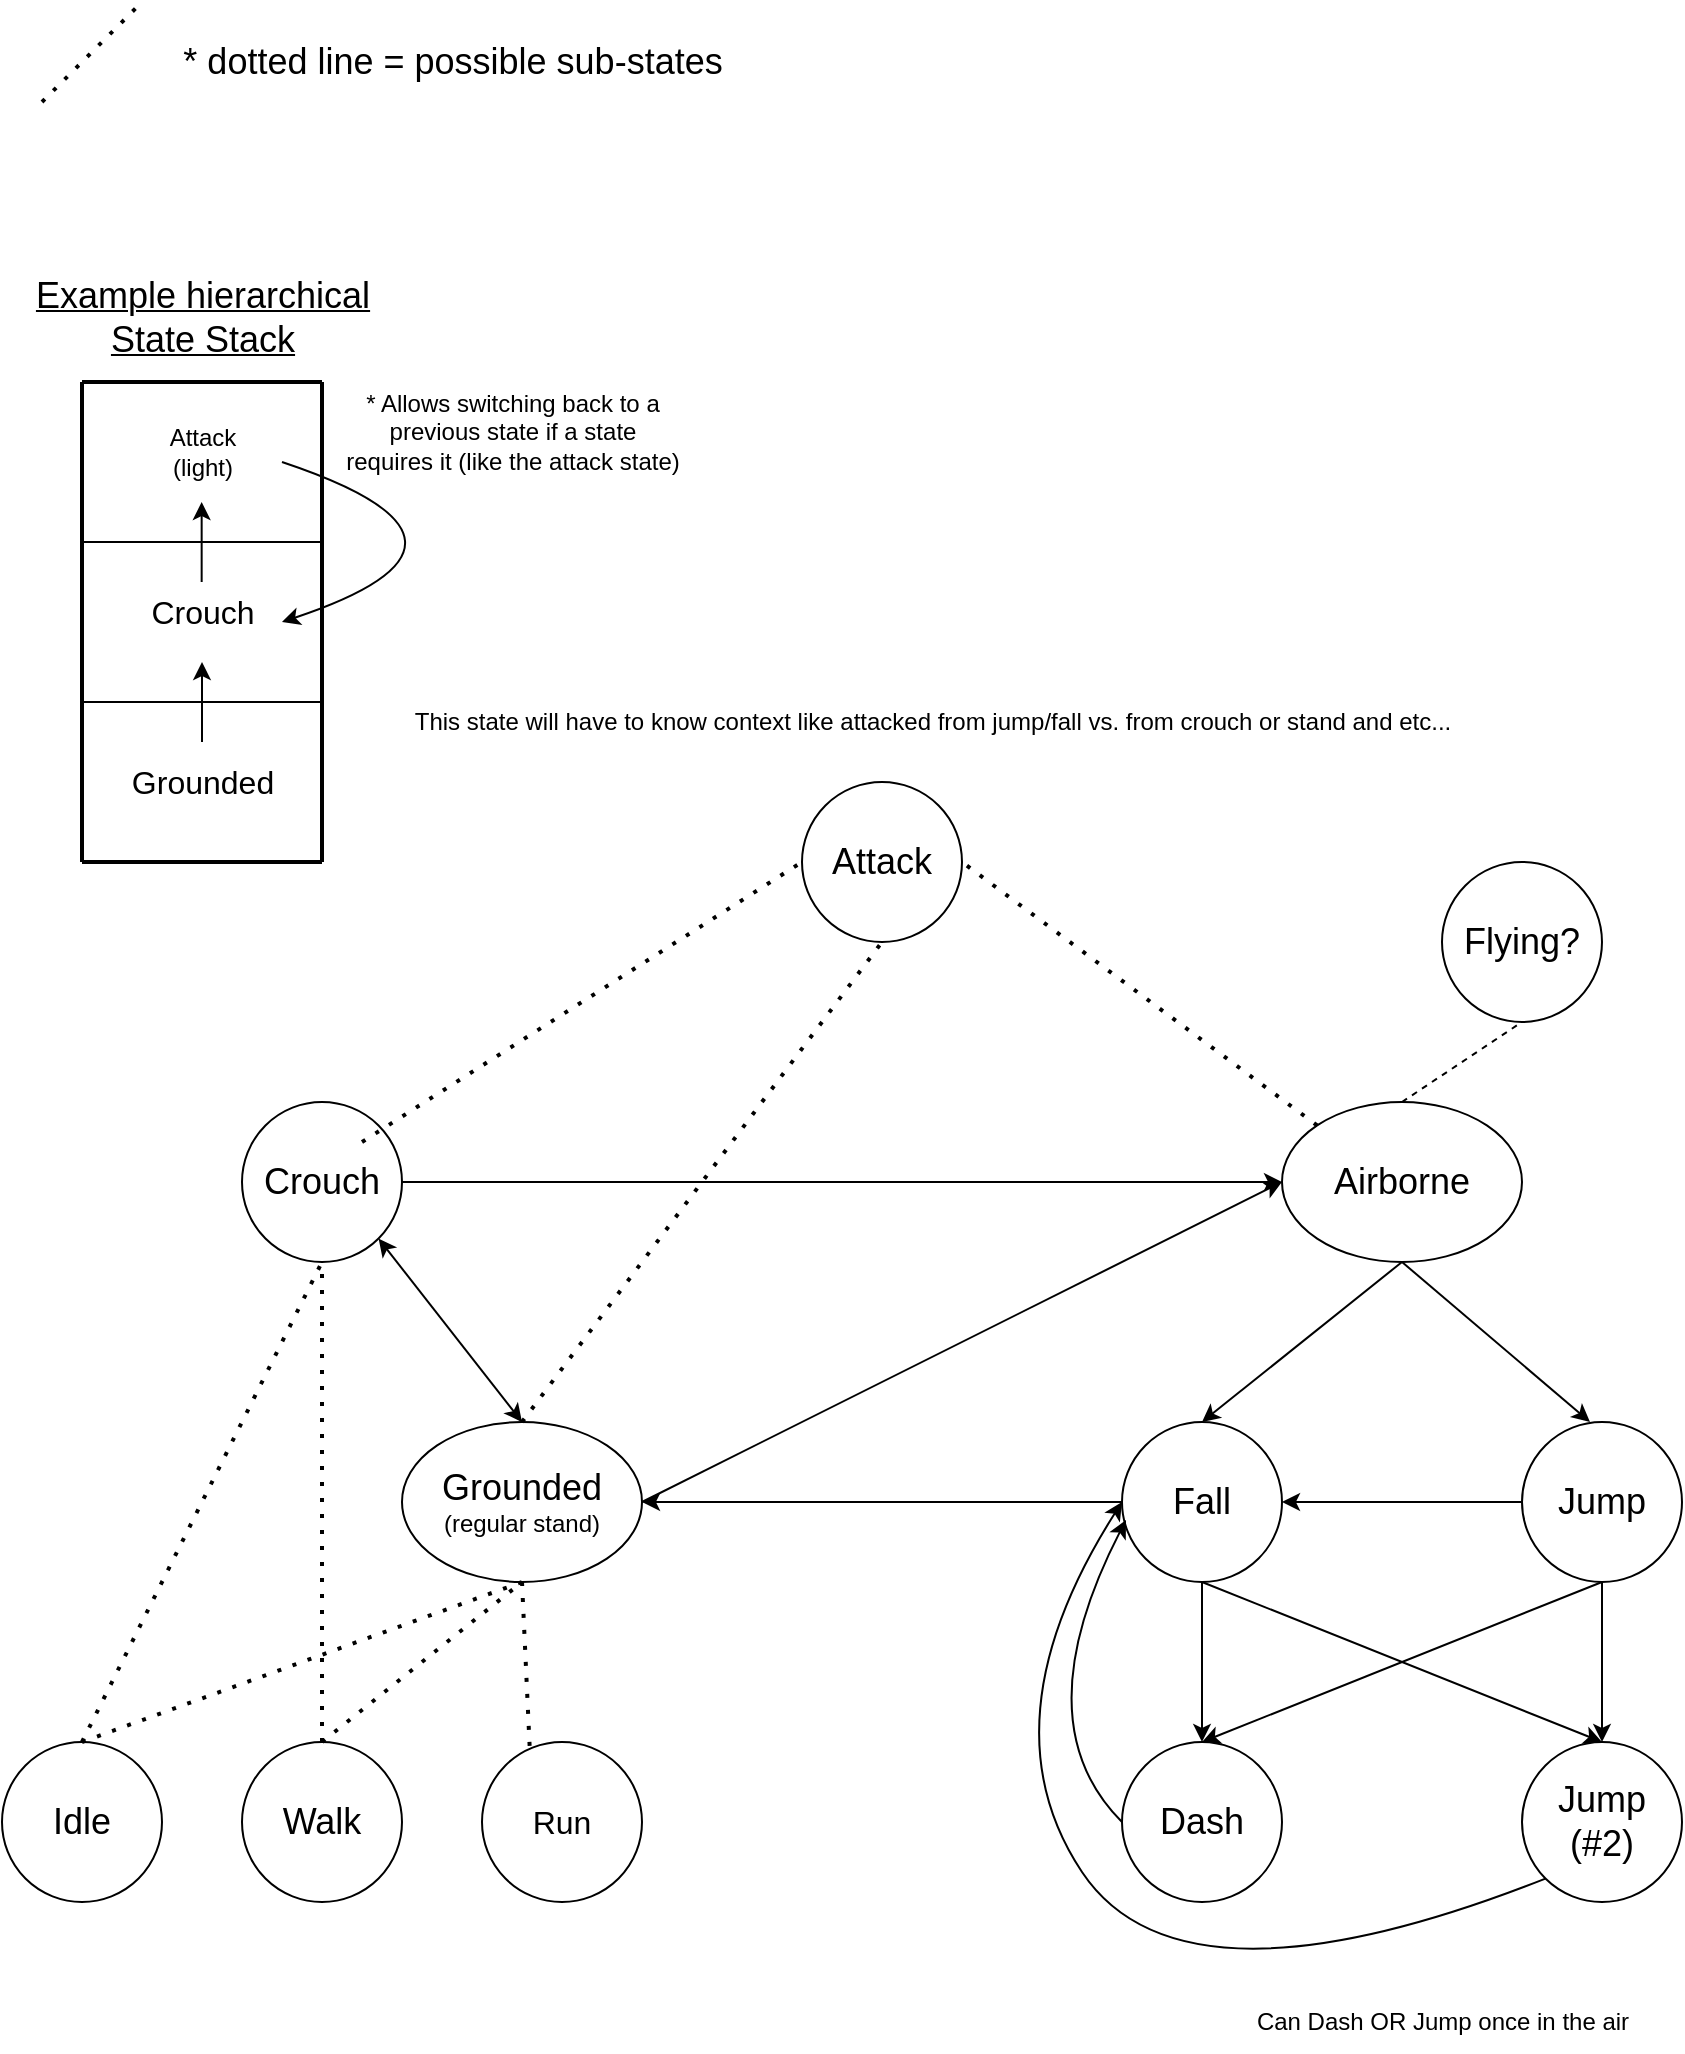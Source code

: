 <mxfile version="22.1.20" type="github">
  <diagram name="Page-1" id="HyB89YEGMgdqJpWn22gh">
    <mxGraphModel dx="1434" dy="794" grid="1" gridSize="10" guides="1" tooltips="1" connect="1" arrows="1" fold="1" page="1" pageScale="1" pageWidth="850" pageHeight="1100" math="0" shadow="0">
      <root>
        <mxCell id="0" />
        <mxCell id="1" parent="0" />
        <mxCell id="dvCwRdVUFwLJAt1pq-4H-13" value="" style="endArrow=none;dashed=1;html=1;dashPattern=1 3;strokeWidth=2;rounded=0;" parent="1" edge="1">
          <mxGeometry width="50" height="50" relative="1" as="geometry">
            <mxPoint x="20" y="60" as="sourcePoint" />
            <mxPoint x="70" y="10" as="targetPoint" />
          </mxGeometry>
        </mxCell>
        <mxCell id="dvCwRdVUFwLJAt1pq-4H-14" value="&lt;font style=&quot;font-size: 18px;&quot;&gt;* dotted line = possible sub-states&lt;/font&gt;" style="text;html=1;align=center;verticalAlign=middle;resizable=0;points=[];autosize=1;strokeColor=none;fillColor=none;" parent="1" vertex="1">
          <mxGeometry x="80" y="20" width="290" height="40" as="geometry" />
        </mxCell>
        <mxCell id="zVjeA3QN7Vq7NyugFrP3-4" value="" style="endArrow=none;html=1;rounded=0;strokeWidth=2;" parent="1" edge="1">
          <mxGeometry width="50" height="50" relative="1" as="geometry">
            <mxPoint x="40" y="440" as="sourcePoint" />
            <mxPoint x="40" y="200" as="targetPoint" />
          </mxGeometry>
        </mxCell>
        <mxCell id="zVjeA3QN7Vq7NyugFrP3-5" value="" style="endArrow=none;html=1;rounded=0;fontStyle=0;strokeWidth=2;" parent="1" edge="1">
          <mxGeometry width="50" height="50" relative="1" as="geometry">
            <mxPoint x="40" y="440" as="sourcePoint" />
            <mxPoint x="160" y="440" as="targetPoint" />
          </mxGeometry>
        </mxCell>
        <mxCell id="zVjeA3QN7Vq7NyugFrP3-6" value="" style="endArrow=none;html=1;rounded=0;strokeWidth=2;" parent="1" edge="1">
          <mxGeometry width="50" height="50" relative="1" as="geometry">
            <mxPoint x="160" y="440" as="sourcePoint" />
            <mxPoint x="160" y="200" as="targetPoint" />
          </mxGeometry>
        </mxCell>
        <mxCell id="zVjeA3QN7Vq7NyugFrP3-7" value="" style="endArrow=none;html=1;rounded=0;" parent="1" edge="1">
          <mxGeometry width="50" height="50" relative="1" as="geometry">
            <mxPoint x="40" y="360" as="sourcePoint" />
            <mxPoint x="160" y="360" as="targetPoint" />
          </mxGeometry>
        </mxCell>
        <mxCell id="zVjeA3QN7Vq7NyugFrP3-8" value="" style="endArrow=none;html=1;rounded=0;" parent="1" edge="1">
          <mxGeometry width="50" height="50" relative="1" as="geometry">
            <mxPoint x="40" y="280" as="sourcePoint" />
            <mxPoint x="160" y="280" as="targetPoint" />
          </mxGeometry>
        </mxCell>
        <mxCell id="zVjeA3QN7Vq7NyugFrP3-9" value="&lt;u&gt;&lt;font style=&quot;font-size: 18px;&quot;&gt;Example hierarchical&lt;br&gt;State Stack&lt;/font&gt;&lt;/u&gt;" style="text;html=1;align=center;verticalAlign=middle;resizable=0;points=[];autosize=1;strokeColor=none;fillColor=none;" parent="1" vertex="1">
          <mxGeometry x="5" y="137.5" width="190" height="60" as="geometry" />
        </mxCell>
        <mxCell id="zVjeA3QN7Vq7NyugFrP3-10" value="" style="endArrow=none;html=1;rounded=0;strokeWidth=2;" parent="1" edge="1">
          <mxGeometry width="50" height="50" relative="1" as="geometry">
            <mxPoint x="160" y="200" as="sourcePoint" />
            <mxPoint x="40" y="200" as="targetPoint" />
          </mxGeometry>
        </mxCell>
        <mxCell id="zVjeA3QN7Vq7NyugFrP3-11" value="" style="endArrow=classic;html=1;rounded=0;" parent="1" edge="1">
          <mxGeometry width="50" height="50" relative="1" as="geometry">
            <mxPoint x="100" y="380" as="sourcePoint" />
            <mxPoint x="100" y="340" as="targetPoint" />
          </mxGeometry>
        </mxCell>
        <mxCell id="zVjeA3QN7Vq7NyugFrP3-12" value="" style="endArrow=classic;html=1;rounded=0;" parent="1" edge="1">
          <mxGeometry width="50" height="50" relative="1" as="geometry">
            <mxPoint x="99.83" y="300" as="sourcePoint" />
            <mxPoint x="99.83" y="260" as="targetPoint" />
          </mxGeometry>
        </mxCell>
        <mxCell id="zVjeA3QN7Vq7NyugFrP3-13" value="&lt;font style=&quot;font-size: 16px;&quot;&gt;Grounded&lt;/font&gt;" style="text;html=1;align=center;verticalAlign=middle;resizable=0;points=[];autosize=1;strokeColor=none;fillColor=none;" parent="1" vertex="1">
          <mxGeometry x="55" y="385" width="90" height="30" as="geometry" />
        </mxCell>
        <mxCell id="zVjeA3QN7Vq7NyugFrP3-16" value="Attack&lt;br&gt;(light)" style="text;html=1;align=center;verticalAlign=middle;resizable=0;points=[];autosize=1;strokeColor=none;fillColor=none;" parent="1" vertex="1">
          <mxGeometry x="70" y="215" width="60" height="40" as="geometry" />
        </mxCell>
        <mxCell id="zVjeA3QN7Vq7NyugFrP3-18" value="" style="curved=1;endArrow=classic;html=1;rounded=0;" parent="1" edge="1">
          <mxGeometry width="50" height="50" relative="1" as="geometry">
            <mxPoint x="140" y="240" as="sourcePoint" />
            <mxPoint x="140" y="320" as="targetPoint" />
            <Array as="points">
              <mxPoint x="260" y="280" />
            </Array>
          </mxGeometry>
        </mxCell>
        <mxCell id="zVjeA3QN7Vq7NyugFrP3-19" value="&lt;font style=&quot;font-size: 12px;&quot;&gt;* Allows switching back to a &lt;br&gt;previous state if a state &lt;br&gt;requires it (like the attack state)&lt;br&gt;&lt;/font&gt;" style="text;html=1;align=center;verticalAlign=middle;resizable=0;points=[];autosize=1;strokeColor=none;fillColor=none;" parent="1" vertex="1">
          <mxGeometry x="160" y="195" width="190" height="60" as="geometry" />
        </mxCell>
        <mxCell id="h7owL6n9Ca8O2vr561a9-2" value="&lt;font style=&quot;font-size: 18px;&quot;&gt;Airborne&lt;/font&gt;" style="ellipse;whiteSpace=wrap;html=1;" vertex="1" parent="1">
          <mxGeometry x="640" y="560" width="120" height="80" as="geometry" />
        </mxCell>
        <mxCell id="h7owL6n9Ca8O2vr561a9-4" value="&lt;font style=&quot;font-size: 18px;&quot;&gt;Crouch&lt;/font&gt;" style="ellipse;whiteSpace=wrap;html=1;" vertex="1" parent="1">
          <mxGeometry x="120" y="560" width="80" height="80" as="geometry" />
        </mxCell>
        <mxCell id="h7owL6n9Ca8O2vr561a9-5" value="&lt;font style=&quot;font-size: 18px;&quot;&gt;Grounded&lt;/font&gt;&lt;br&gt;(regular stand)" style="ellipse;whiteSpace=wrap;html=1;" vertex="1" parent="1">
          <mxGeometry x="200" y="720" width="120" height="80" as="geometry" />
        </mxCell>
        <mxCell id="h7owL6n9Ca8O2vr561a9-6" value="" style="endArrow=classic;startArrow=classic;html=1;rounded=0;exitX=1;exitY=1;exitDx=0;exitDy=0;entryX=0.5;entryY=0;entryDx=0;entryDy=0;" edge="1" parent="1" source="h7owL6n9Ca8O2vr561a9-4" target="h7owL6n9Ca8O2vr561a9-5">
          <mxGeometry width="50" height="50" relative="1" as="geometry">
            <mxPoint x="210" y="672.5" as="sourcePoint" />
            <mxPoint x="730" y="672.5" as="targetPoint" />
          </mxGeometry>
        </mxCell>
        <mxCell id="h7owL6n9Ca8O2vr561a9-9" value="&lt;font style=&quot;font-size: 18px;&quot;&gt;Jump&lt;/font&gt;" style="ellipse;whiteSpace=wrap;html=1;" vertex="1" parent="1">
          <mxGeometry x="760" y="720" width="80" height="80" as="geometry" />
        </mxCell>
        <mxCell id="h7owL6n9Ca8O2vr561a9-10" value="&lt;font style=&quot;font-size: 18px;&quot;&gt;Fall&lt;/font&gt;" style="ellipse;whiteSpace=wrap;html=1;" vertex="1" parent="1">
          <mxGeometry x="560" y="720" width="80" height="80" as="geometry" />
        </mxCell>
        <mxCell id="h7owL6n9Ca8O2vr561a9-11" value="&lt;font style=&quot;font-size: 18px;&quot;&gt;Dash&lt;/font&gt;" style="ellipse;whiteSpace=wrap;html=1;" vertex="1" parent="1">
          <mxGeometry x="560" y="880" width="80" height="80" as="geometry" />
        </mxCell>
        <mxCell id="h7owL6n9Ca8O2vr561a9-15" value="&lt;font style=&quot;font-size: 18px;&quot;&gt;Walk&lt;/font&gt;" style="ellipse;whiteSpace=wrap;html=1;" vertex="1" parent="1">
          <mxGeometry x="120" y="880" width="80" height="80" as="geometry" />
        </mxCell>
        <mxCell id="h7owL6n9Ca8O2vr561a9-16" value="&lt;font style=&quot;font-size: 18px;&quot;&gt;Idle&lt;/font&gt;" style="ellipse;whiteSpace=wrap;html=1;" vertex="1" parent="1">
          <mxGeometry y="880" width="80" height="80" as="geometry" />
        </mxCell>
        <mxCell id="h7owL6n9Ca8O2vr561a9-17" value="&lt;font size=&quot;3&quot;&gt;Run&lt;/font&gt;" style="ellipse;whiteSpace=wrap;html=1;" vertex="1" parent="1">
          <mxGeometry x="240" y="880" width="80" height="80" as="geometry" />
        </mxCell>
        <mxCell id="h7owL6n9Ca8O2vr561a9-18" value="&lt;font style=&quot;font-size: 18px;&quot;&gt;Attack&lt;/font&gt;" style="ellipse;whiteSpace=wrap;html=1;" vertex="1" parent="1">
          <mxGeometry x="400" y="400" width="80" height="80" as="geometry" />
        </mxCell>
        <mxCell id="h7owL6n9Ca8O2vr561a9-20" value="" style="endArrow=none;dashed=1;html=1;dashPattern=1 3;strokeWidth=2;rounded=0;exitX=0.5;exitY=0;exitDx=0;exitDy=0;entryX=0.5;entryY=1;entryDx=0;entryDy=0;" edge="1" parent="1" source="h7owL6n9Ca8O2vr561a9-15" target="h7owL6n9Ca8O2vr561a9-5">
          <mxGeometry width="50" height="50" relative="1" as="geometry">
            <mxPoint x="140" y="862.5" as="sourcePoint" />
            <mxPoint x="190" y="812.5" as="targetPoint" />
          </mxGeometry>
        </mxCell>
        <mxCell id="h7owL6n9Ca8O2vr561a9-21" value="" style="endArrow=none;dashed=1;html=1;dashPattern=1 3;strokeWidth=2;rounded=0;exitX=0.5;exitY=0;exitDx=0;exitDy=0;entryX=0.5;entryY=1;entryDx=0;entryDy=0;" edge="1" parent="1" source="h7owL6n9Ca8O2vr561a9-16" target="h7owL6n9Ca8O2vr561a9-4">
          <mxGeometry width="50" height="50" relative="1" as="geometry">
            <mxPoint x="90" y="862.5" as="sourcePoint" />
            <mxPoint x="80" y="822.5" as="targetPoint" />
          </mxGeometry>
        </mxCell>
        <mxCell id="h7owL6n9Ca8O2vr561a9-22" value="" style="endArrow=none;dashed=1;html=1;dashPattern=1 3;strokeWidth=2;rounded=0;exitX=0.5;exitY=0;exitDx=0;exitDy=0;entryX=0.5;entryY=1;entryDx=0;entryDy=0;" edge="1" parent="1" source="h7owL6n9Ca8O2vr561a9-15" target="h7owL6n9Ca8O2vr561a9-4">
          <mxGeometry width="50" height="50" relative="1" as="geometry">
            <mxPoint x="100" y="862.5" as="sourcePoint" />
            <mxPoint x="150" y="812.5" as="targetPoint" />
          </mxGeometry>
        </mxCell>
        <mxCell id="h7owL6n9Ca8O2vr561a9-23" value="" style="endArrow=none;dashed=1;html=1;dashPattern=1 3;strokeWidth=2;rounded=0;exitX=0.5;exitY=1;exitDx=0;exitDy=0;entryX=0.3;entryY=0.075;entryDx=0;entryDy=0;entryPerimeter=0;" edge="1" parent="1" source="h7owL6n9Ca8O2vr561a9-5" target="h7owL6n9Ca8O2vr561a9-17">
          <mxGeometry width="50" height="50" relative="1" as="geometry">
            <mxPoint x="270" y="932.5" as="sourcePoint" />
            <mxPoint x="320" y="882.5" as="targetPoint" />
          </mxGeometry>
        </mxCell>
        <mxCell id="h7owL6n9Ca8O2vr561a9-26" value="" style="endArrow=none;dashed=1;html=1;dashPattern=1 3;strokeWidth=2;rounded=0;exitX=0.5;exitY=0;exitDx=0;exitDy=0;entryX=0.5;entryY=1;entryDx=0;entryDy=0;" edge="1" parent="1" source="h7owL6n9Ca8O2vr561a9-16" target="h7owL6n9Ca8O2vr561a9-5">
          <mxGeometry width="50" height="50" relative="1" as="geometry">
            <mxPoint x="70" y="872.5" as="sourcePoint" />
            <mxPoint x="90" y="832.5" as="targetPoint" />
          </mxGeometry>
        </mxCell>
        <mxCell id="h7owL6n9Ca8O2vr561a9-29" value="" style="endArrow=none;dashed=1;html=1;dashPattern=1 3;strokeWidth=2;rounded=0;exitX=0.75;exitY=0.25;exitDx=0;exitDy=0;entryX=0;entryY=0.5;entryDx=0;entryDy=0;exitPerimeter=0;" edge="1" parent="1" source="h7owL6n9Ca8O2vr561a9-4" target="h7owL6n9Ca8O2vr561a9-18">
          <mxGeometry width="50" height="50" relative="1" as="geometry">
            <mxPoint x="202.426" y="634.216" as="sourcePoint" />
            <mxPoint x="110" y="752.5" as="targetPoint" />
          </mxGeometry>
        </mxCell>
        <mxCell id="h7owL6n9Ca8O2vr561a9-30" value="" style="endArrow=none;dashed=1;html=1;dashPattern=1 3;strokeWidth=2;rounded=0;exitX=0;exitY=0;exitDx=0;exitDy=0;entryX=1;entryY=0.5;entryDx=0;entryDy=0;" edge="1" parent="1" source="h7owL6n9Ca8O2vr561a9-2" target="h7owL6n9Ca8O2vr561a9-18">
          <mxGeometry width="50" height="50" relative="1" as="geometry">
            <mxPoint x="212" y="644.5" as="sourcePoint" />
            <mxPoint x="405" y="550.5" as="targetPoint" />
          </mxGeometry>
        </mxCell>
        <mxCell id="h7owL6n9Ca8O2vr561a9-31" value="&lt;font style=&quot;font-size: 18px;&quot;&gt;Jump&lt;br&gt;(#2)&lt;br&gt;&lt;/font&gt;" style="ellipse;whiteSpace=wrap;html=1;" vertex="1" parent="1">
          <mxGeometry x="760" y="880" width="80" height="80" as="geometry" />
        </mxCell>
        <mxCell id="h7owL6n9Ca8O2vr561a9-32" value="" style="endArrow=classic;html=1;rounded=0;entryX=0.5;entryY=0;entryDx=0;entryDy=0;" edge="1" parent="1" source="h7owL6n9Ca8O2vr561a9-10" target="h7owL6n9Ca8O2vr561a9-11">
          <mxGeometry width="50" height="50" relative="1" as="geometry">
            <mxPoint x="640" y="872.5" as="sourcePoint" />
            <mxPoint x="640" y="893.211" as="targetPoint" />
          </mxGeometry>
        </mxCell>
        <mxCell id="h7owL6n9Ca8O2vr561a9-33" value="" style="endArrow=classic;html=1;rounded=0;entryX=0.5;entryY=0;entryDx=0;entryDy=0;exitX=0.5;exitY=1;exitDx=0;exitDy=0;" edge="1" parent="1" source="h7owL6n9Ca8O2vr561a9-9" target="h7owL6n9Ca8O2vr561a9-31">
          <mxGeometry width="50" height="50" relative="1" as="geometry">
            <mxPoint x="650" y="832.5" as="sourcePoint" />
            <mxPoint x="650" y="912.5" as="targetPoint" />
          </mxGeometry>
        </mxCell>
        <mxCell id="h7owL6n9Ca8O2vr561a9-34" value="" style="endArrow=classic;html=1;rounded=0;entryX=0.5;entryY=0;entryDx=0;entryDy=0;exitX=0.5;exitY=1;exitDx=0;exitDy=0;" edge="1" parent="1" source="h7owL6n9Ca8O2vr561a9-9" target="h7owL6n9Ca8O2vr561a9-11">
          <mxGeometry width="50" height="50" relative="1" as="geometry">
            <mxPoint x="810" y="832.5" as="sourcePoint" />
            <mxPoint x="810" y="912.5" as="targetPoint" />
          </mxGeometry>
        </mxCell>
        <mxCell id="h7owL6n9Ca8O2vr561a9-35" value="" style="endArrow=classic;html=1;rounded=0;entryX=0.5;entryY=0;entryDx=0;entryDy=0;exitX=0.5;exitY=1;exitDx=0;exitDy=0;" edge="1" parent="1" source="h7owL6n9Ca8O2vr561a9-10" target="h7owL6n9Ca8O2vr561a9-31">
          <mxGeometry width="50" height="50" relative="1" as="geometry">
            <mxPoint x="810" y="832.5" as="sourcePoint" />
            <mxPoint x="650" y="912.5" as="targetPoint" />
          </mxGeometry>
        </mxCell>
        <mxCell id="h7owL6n9Ca8O2vr561a9-36" value="" style="endArrow=classic;html=1;rounded=0;exitX=0.5;exitY=1;exitDx=0;exitDy=0;entryX=0.5;entryY=0;entryDx=0;entryDy=0;" edge="1" parent="1" source="h7owL6n9Ca8O2vr561a9-2" target="h7owL6n9Ca8O2vr561a9-10">
          <mxGeometry width="50" height="50" relative="1" as="geometry">
            <mxPoint x="420" y="762.5" as="sourcePoint" />
            <mxPoint x="640" y="742.5" as="targetPoint" />
          </mxGeometry>
        </mxCell>
        <mxCell id="h7owL6n9Ca8O2vr561a9-38" value="" style="endArrow=classic;html=1;rounded=0;exitX=0.5;exitY=1;exitDx=0;exitDy=0;entryX=0.425;entryY=0;entryDx=0;entryDy=0;entryPerimeter=0;" edge="1" parent="1" source="h7owL6n9Ca8O2vr561a9-2" target="h7owL6n9Ca8O2vr561a9-9">
          <mxGeometry width="50" height="50" relative="1" as="geometry">
            <mxPoint x="730" y="712.5" as="sourcePoint" />
            <mxPoint x="650" y="752.5" as="targetPoint" />
          </mxGeometry>
        </mxCell>
        <mxCell id="h7owL6n9Ca8O2vr561a9-39" value="" style="endArrow=classic;html=1;rounded=0;exitX=0;exitY=0.5;exitDx=0;exitDy=0;entryX=1;entryY=0.5;entryDx=0;entryDy=0;" edge="1" parent="1" source="h7owL6n9Ca8O2vr561a9-9" target="h7owL6n9Ca8O2vr561a9-10">
          <mxGeometry width="50" height="50" relative="1" as="geometry">
            <mxPoint x="730" y="712.5" as="sourcePoint" />
            <mxPoint x="804" y="752.5" as="targetPoint" />
          </mxGeometry>
        </mxCell>
        <mxCell id="h7owL6n9Ca8O2vr561a9-42" value="" style="curved=1;endArrow=classic;html=1;rounded=0;exitX=0;exitY=0.5;exitDx=0;exitDy=0;entryX=0.025;entryY=0.613;entryDx=0;entryDy=0;entryPerimeter=0;" edge="1" parent="1" source="h7owL6n9Ca8O2vr561a9-11" target="h7owL6n9Ca8O2vr561a9-10">
          <mxGeometry width="50" height="50" relative="1" as="geometry">
            <mxPoint x="490.299" y="903.694" as="sourcePoint" />
            <mxPoint x="460" y="782.5" as="targetPoint" />
            <Array as="points">
              <mxPoint x="510" y="870" />
            </Array>
          </mxGeometry>
        </mxCell>
        <mxCell id="h7owL6n9Ca8O2vr561a9-43" value="" style="curved=1;endArrow=classic;html=1;rounded=0;exitX=0;exitY=1;exitDx=0;exitDy=0;entryX=0;entryY=0.5;entryDx=0;entryDy=0;" edge="1" parent="1" source="h7owL6n9Ca8O2vr561a9-31" target="h7owL6n9Ca8O2vr561a9-10">
          <mxGeometry width="50" height="50" relative="1" as="geometry">
            <mxPoint x="610" y="952.5" as="sourcePoint" />
            <mxPoint x="620" y="819.5" as="targetPoint" />
            <Array as="points">
              <mxPoint x="590" y="1020" />
              <mxPoint x="490" y="870" />
            </Array>
          </mxGeometry>
        </mxCell>
        <mxCell id="h7owL6n9Ca8O2vr561a9-44" value="" style="endArrow=classic;html=1;rounded=0;entryX=1;entryY=0.5;entryDx=0;entryDy=0;exitX=0;exitY=0.5;exitDx=0;exitDy=0;" edge="1" parent="1" source="h7owL6n9Ca8O2vr561a9-10" target="h7owL6n9Ca8O2vr561a9-5">
          <mxGeometry width="50" height="50" relative="1" as="geometry">
            <mxPoint x="650" y="832.5" as="sourcePoint" />
            <mxPoint x="202.426" y="690.784" as="targetPoint" />
          </mxGeometry>
        </mxCell>
        <mxCell id="h7owL6n9Ca8O2vr561a9-45" value="Can Dash OR Jump once in the air" style="text;html=1;align=center;verticalAlign=middle;resizable=0;points=[];autosize=1;strokeColor=none;fillColor=none;" vertex="1" parent="1">
          <mxGeometry x="615" y="1005" width="210" height="30" as="geometry" />
        </mxCell>
        <mxCell id="h7owL6n9Ca8O2vr561a9-46" value="This state will have to know context like attacked from jump/fall vs. from crouch or stand and etc..." style="text;html=1;align=center;verticalAlign=middle;resizable=0;points=[];autosize=1;strokeColor=none;fillColor=none;" vertex="1" parent="1">
          <mxGeometry x="190" y="355" width="550" height="30" as="geometry" />
        </mxCell>
        <mxCell id="h7owL6n9Ca8O2vr561a9-91" value="&lt;font style=&quot;font-size: 16px;&quot;&gt;Crouch&lt;/font&gt;" style="text;html=1;align=center;verticalAlign=middle;resizable=0;points=[];autosize=1;strokeColor=none;fillColor=none;" vertex="1" parent="1">
          <mxGeometry x="60" y="300" width="80" height="30" as="geometry" />
        </mxCell>
        <mxCell id="h7owL6n9Ca8O2vr561a9-95" value="" style="endArrow=classic;html=1;rounded=0;exitX=1;exitY=0.5;exitDx=0;exitDy=0;entryX=0;entryY=0.5;entryDx=0;entryDy=0;" edge="1" parent="1" source="h7owL6n9Ca8O2vr561a9-4" target="h7owL6n9Ca8O2vr561a9-2">
          <mxGeometry width="50" height="50" relative="1" as="geometry">
            <mxPoint x="510" y="650" as="sourcePoint" />
            <mxPoint x="560" y="600" as="targetPoint" />
          </mxGeometry>
        </mxCell>
        <mxCell id="h7owL6n9Ca8O2vr561a9-97" value="&lt;font style=&quot;font-size: 18px;&quot;&gt;Flying?&lt;/font&gt;" style="ellipse;whiteSpace=wrap;html=1;aspect=fixed;" vertex="1" parent="1">
          <mxGeometry x="720" y="440" width="80" height="80" as="geometry" />
        </mxCell>
        <mxCell id="h7owL6n9Ca8O2vr561a9-98" value="" style="endArrow=none;dashed=1;html=1;rounded=0;exitX=0.5;exitY=0;exitDx=0;exitDy=0;entryX=0.5;entryY=1;entryDx=0;entryDy=0;" edge="1" parent="1" source="h7owL6n9Ca8O2vr561a9-2" target="h7owL6n9Ca8O2vr561a9-97">
          <mxGeometry width="50" height="50" relative="1" as="geometry">
            <mxPoint x="750" y="570" as="sourcePoint" />
            <mxPoint x="800" y="520" as="targetPoint" />
          </mxGeometry>
        </mxCell>
        <mxCell id="h7owL6n9Ca8O2vr561a9-99" value="" style="endArrow=none;dashed=1;html=1;dashPattern=1 3;strokeWidth=2;rounded=0;exitX=0.5;exitY=0;exitDx=0;exitDy=0;entryX=0.5;entryY=1;entryDx=0;entryDy=0;" edge="1" parent="1" source="h7owL6n9Ca8O2vr561a9-5" target="h7owL6n9Ca8O2vr561a9-18">
          <mxGeometry width="50" height="50" relative="1" as="geometry">
            <mxPoint x="190" y="590" as="sourcePoint" />
            <mxPoint x="395" y="500" as="targetPoint" />
          </mxGeometry>
        </mxCell>
        <mxCell id="h7owL6n9Ca8O2vr561a9-100" value="" style="endArrow=classic;html=1;rounded=0;exitX=1;exitY=0.5;exitDx=0;exitDy=0;entryX=0;entryY=0.5;entryDx=0;entryDy=0;" edge="1" parent="1" source="h7owL6n9Ca8O2vr561a9-5" target="h7owL6n9Ca8O2vr561a9-2">
          <mxGeometry width="50" height="50" relative="1" as="geometry">
            <mxPoint x="210" y="610" as="sourcePoint" />
            <mxPoint x="650" y="610" as="targetPoint" />
          </mxGeometry>
        </mxCell>
      </root>
    </mxGraphModel>
  </diagram>
</mxfile>
